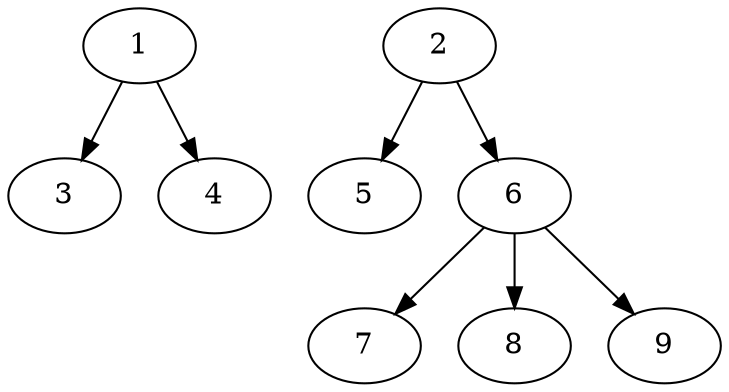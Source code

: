// DAG automatically generated by daggen at Fri May 24 12:58:06 2024
// daggen-master/daggen -n 9 --fat 0.5 --density 0.5 --regular 0.5 --jump 2 --minalpha 20 --maxalpha 50 --dot -o dags_dot_9/sim_3.dot 
digraph G {
  1 [size="1719329516", alpha="44.14"]
  1 -> 3 [size ="75497472"]
  1 -> 4 [size ="75497472"]
  2 [size="687860235438", alpha="24.24"]
  2 -> 5 [size ="679477248"]
  2 -> 6 [size ="679477248"]
  3 [size="103596759192", alpha="25.47"]
  4 [size="68719476736", alpha="41.43"]
  5 [size="20192544300", alpha="42.42"]
  6 [size="68719476736", alpha="32.75"]
  6 -> 7 [size ="134217728"]
  6 -> 8 [size ="134217728"]
  6 -> 9 [size ="134217728"]
  7 [size="154279359168", alpha="39.13"]
  8 [size="10599736788", alpha="45.74"]
  9 [size="11345670640", alpha="30.50"]
}
